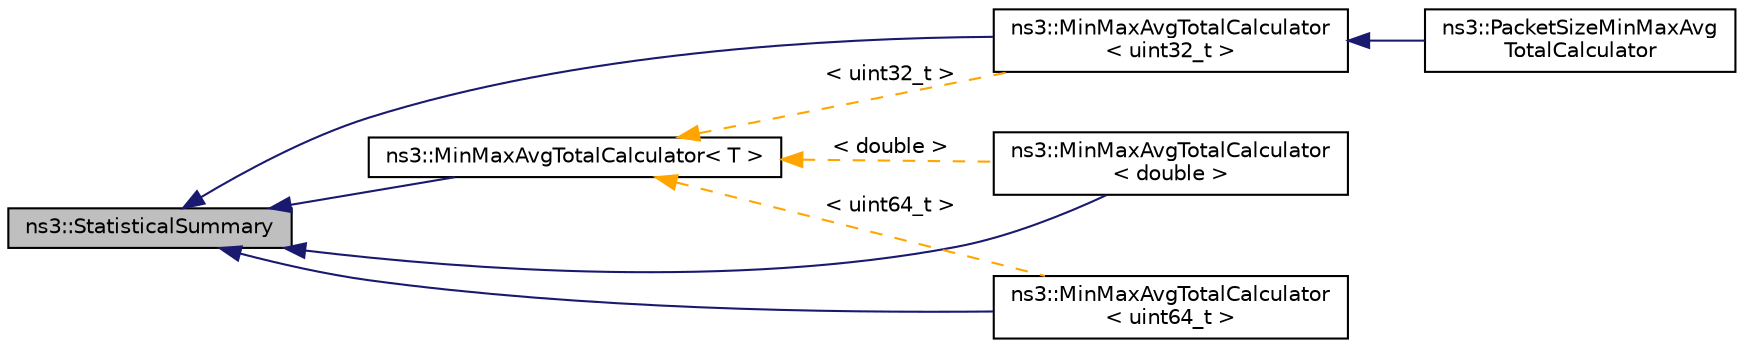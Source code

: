 digraph "ns3::StatisticalSummary"
{
 // LATEX_PDF_SIZE
  edge [fontname="Helvetica",fontsize="10",labelfontname="Helvetica",labelfontsize="10"];
  node [fontname="Helvetica",fontsize="10",shape=record];
  rankdir="LR";
  Node1 [label="ns3::StatisticalSummary",height=0.2,width=0.4,color="black", fillcolor="grey75", style="filled", fontcolor="black",tooltip="Abstract class for calculating statistical data."];
  Node1 -> Node2 [dir="back",color="midnightblue",fontsize="10",style="solid",fontname="Helvetica"];
  Node2 [label="ns3::MinMaxAvgTotalCalculator\l\< uint32_t \>",height=0.2,width=0.4,color="black", fillcolor="white", style="filled",URL="$classns3_1_1_min_max_avg_total_calculator.html",tooltip=" "];
  Node2 -> Node3 [dir="back",color="midnightblue",fontsize="10",style="solid",fontname="Helvetica"];
  Node3 [label="ns3::PacketSizeMinMaxAvg\lTotalCalculator",height=0.2,width=0.4,color="black", fillcolor="white", style="filled",URL="$classns3_1_1_packet_size_min_max_avg_total_calculator.html",tooltip="A stat for collecting packet size statistics: min, max and average."];
  Node1 -> Node4 [dir="back",color="midnightblue",fontsize="10",style="solid",fontname="Helvetica"];
  Node4 [label="ns3::MinMaxAvgTotalCalculator\l\< double \>",height=0.2,width=0.4,color="black", fillcolor="white", style="filled",URL="$classns3_1_1_min_max_avg_total_calculator.html",tooltip=" "];
  Node1 -> Node5 [dir="back",color="midnightblue",fontsize="10",style="solid",fontname="Helvetica"];
  Node5 [label="ns3::MinMaxAvgTotalCalculator\l\< uint64_t \>",height=0.2,width=0.4,color="black", fillcolor="white", style="filled",URL="$classns3_1_1_min_max_avg_total_calculator.html",tooltip=" "];
  Node1 -> Node6 [dir="back",color="midnightblue",fontsize="10",style="solid",fontname="Helvetica"];
  Node6 [label="ns3::MinMaxAvgTotalCalculator\< T \>",height=0.2,width=0.4,color="black", fillcolor="white", style="filled",URL="$classns3_1_1_min_max_avg_total_calculator.html",tooltip="Template class MinMaxAvgTotalCalculator."];
  Node6 -> Node2 [dir="back",color="orange",fontsize="10",style="dashed",label=" \< uint32_t \>" ,fontname="Helvetica"];
  Node6 -> Node4 [dir="back",color="orange",fontsize="10",style="dashed",label=" \< double \>" ,fontname="Helvetica"];
  Node6 -> Node5 [dir="back",color="orange",fontsize="10",style="dashed",label=" \< uint64_t \>" ,fontname="Helvetica"];
}
